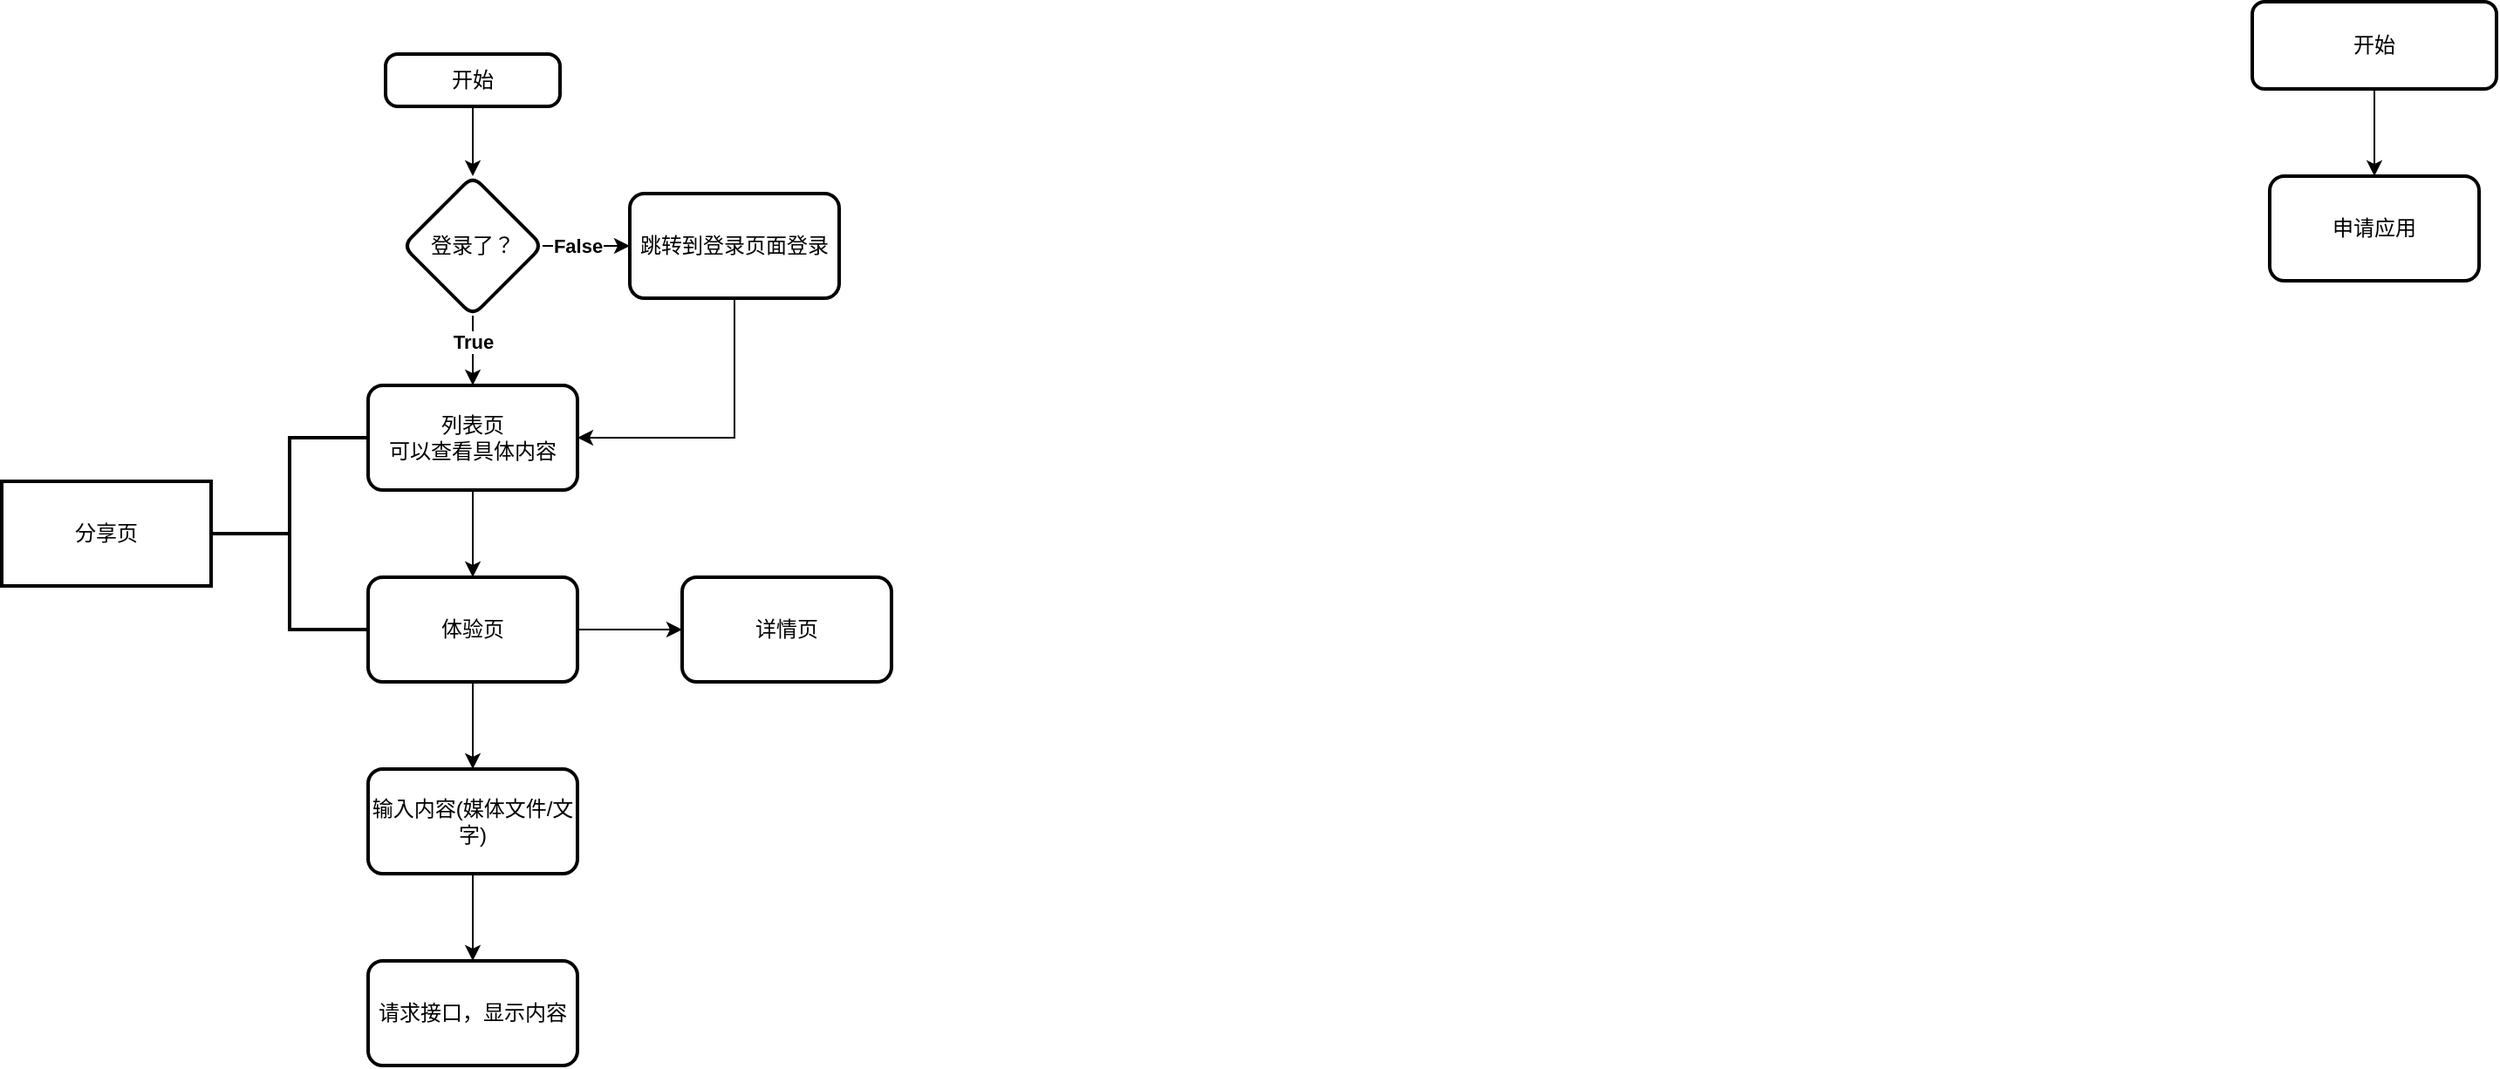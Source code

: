 <mxfile version="14.7.2" type="github">
  <diagram id="-9txFbedZ_HAj2P2Yp_4" name="Page-1">
    <mxGraphModel dx="1346" dy="936" grid="1" gridSize="10" guides="1" tooltips="1" connect="1" arrows="1" fold="1" page="0" pageScale="1" pageWidth="827" pageHeight="1169" math="0" shadow="0">
      <root>
        <mxCell id="0" />
        <mxCell id="1" parent="0" />
        <mxCell id="Ib_39vfmiWtISZfq1gjp-3" value="" style="edgeStyle=orthogonalEdgeStyle;rounded=0;orthogonalLoop=1;jettySize=auto;html=1;" parent="1" source="Ib_39vfmiWtISZfq1gjp-1" target="Ib_39vfmiWtISZfq1gjp-2" edge="1">
          <mxGeometry relative="1" as="geometry" />
        </mxCell>
        <mxCell id="Ib_39vfmiWtISZfq1gjp-1" value="开始" style="rounded=1;whiteSpace=wrap;html=1;absoluteArcSize=1;arcSize=14;strokeWidth=2;" parent="1" vertex="1">
          <mxGeometry x="-140" y="-260" width="100" height="30" as="geometry" />
        </mxCell>
        <mxCell id="Ib_39vfmiWtISZfq1gjp-5" value="" style="edgeStyle=orthogonalEdgeStyle;rounded=0;orthogonalLoop=1;jettySize=auto;html=1;" parent="1" source="Ib_39vfmiWtISZfq1gjp-2" target="Ib_39vfmiWtISZfq1gjp-4" edge="1">
          <mxGeometry relative="1" as="geometry" />
        </mxCell>
        <mxCell id="Ib_39vfmiWtISZfq1gjp-6" value="True" style="edgeLabel;html=1;align=center;verticalAlign=middle;resizable=0;points=[];fontStyle=1" parent="Ib_39vfmiWtISZfq1gjp-5" vertex="1" connectable="0">
          <mxGeometry x="-0.267" relative="1" as="geometry">
            <mxPoint as="offset" />
          </mxGeometry>
        </mxCell>
        <mxCell id="Ib_39vfmiWtISZfq1gjp-8" value="" style="edgeStyle=orthogonalEdgeStyle;rounded=0;orthogonalLoop=1;jettySize=auto;html=1;" parent="1" source="Ib_39vfmiWtISZfq1gjp-2" target="Ib_39vfmiWtISZfq1gjp-7" edge="1">
          <mxGeometry relative="1" as="geometry" />
        </mxCell>
        <mxCell id="Ib_39vfmiWtISZfq1gjp-10" value="False" style="edgeLabel;html=1;align=center;verticalAlign=middle;resizable=0;points=[];fontStyle=1" parent="Ib_39vfmiWtISZfq1gjp-8" vertex="1" connectable="0">
          <mxGeometry x="-0.04" y="-1" relative="1" as="geometry">
            <mxPoint x="-4" y="-1" as="offset" />
          </mxGeometry>
        </mxCell>
        <mxCell id="Ib_39vfmiWtISZfq1gjp-2" value="登录了？" style="rhombus;whiteSpace=wrap;html=1;rounded=1;strokeWidth=2;arcSize=14;" parent="1" vertex="1">
          <mxGeometry x="-130" y="-190" width="80" height="80" as="geometry" />
        </mxCell>
        <mxCell id="Ib_39vfmiWtISZfq1gjp-13" value="" style="edgeStyle=orthogonalEdgeStyle;rounded=0;orthogonalLoop=1;jettySize=auto;html=1;" parent="1" source="Ib_39vfmiWtISZfq1gjp-4" target="Ib_39vfmiWtISZfq1gjp-12" edge="1">
          <mxGeometry relative="1" as="geometry" />
        </mxCell>
        <mxCell id="Ib_39vfmiWtISZfq1gjp-4" value="列表页&lt;br&gt;可以查看具体内容" style="whiteSpace=wrap;html=1;rounded=1;strokeWidth=2;arcSize=14;" parent="1" vertex="1">
          <mxGeometry x="-150" y="-70" width="120" height="60" as="geometry" />
        </mxCell>
        <mxCell id="Ib_39vfmiWtISZfq1gjp-9" style="edgeStyle=orthogonalEdgeStyle;rounded=0;orthogonalLoop=1;jettySize=auto;html=1;exitX=0.5;exitY=1;exitDx=0;exitDy=0;entryX=1;entryY=0.5;entryDx=0;entryDy=0;" parent="1" source="Ib_39vfmiWtISZfq1gjp-7" target="Ib_39vfmiWtISZfq1gjp-4" edge="1">
          <mxGeometry relative="1" as="geometry" />
        </mxCell>
        <mxCell id="Ib_39vfmiWtISZfq1gjp-7" value="跳转到登录页面登录" style="whiteSpace=wrap;html=1;rounded=1;strokeWidth=2;arcSize=14;" parent="1" vertex="1">
          <mxGeometry y="-180" width="120" height="60" as="geometry" />
        </mxCell>
        <mxCell id="Ib_39vfmiWtISZfq1gjp-15" value="" style="edgeStyle=orthogonalEdgeStyle;rounded=0;orthogonalLoop=1;jettySize=auto;html=1;" parent="1" source="Ib_39vfmiWtISZfq1gjp-12" target="Ib_39vfmiWtISZfq1gjp-14" edge="1">
          <mxGeometry relative="1" as="geometry" />
        </mxCell>
        <mxCell id="Ib_39vfmiWtISZfq1gjp-19" value="" style="edgeStyle=orthogonalEdgeStyle;rounded=0;orthogonalLoop=1;jettySize=auto;html=1;" parent="1" source="Ib_39vfmiWtISZfq1gjp-12" target="Ib_39vfmiWtISZfq1gjp-18" edge="1">
          <mxGeometry relative="1" as="geometry" />
        </mxCell>
        <mxCell id="Ib_39vfmiWtISZfq1gjp-12" value="体验页" style="whiteSpace=wrap;html=1;rounded=1;strokeWidth=2;arcSize=14;" parent="1" vertex="1">
          <mxGeometry x="-150" y="40" width="120" height="60" as="geometry" />
        </mxCell>
        <mxCell id="Ib_39vfmiWtISZfq1gjp-17" value="" style="edgeStyle=orthogonalEdgeStyle;rounded=0;orthogonalLoop=1;jettySize=auto;html=1;" parent="1" source="Ib_39vfmiWtISZfq1gjp-14" target="Ib_39vfmiWtISZfq1gjp-16" edge="1">
          <mxGeometry relative="1" as="geometry" />
        </mxCell>
        <mxCell id="Ib_39vfmiWtISZfq1gjp-14" value="输入内容(媒体文件/文字)" style="whiteSpace=wrap;html=1;rounded=1;strokeWidth=2;arcSize=14;" parent="1" vertex="1">
          <mxGeometry x="-150" y="150" width="120" height="60" as="geometry" />
        </mxCell>
        <mxCell id="Ib_39vfmiWtISZfq1gjp-16" value="请求接口，显示内容" style="whiteSpace=wrap;html=1;rounded=1;strokeWidth=2;arcSize=14;" parent="1" vertex="1">
          <mxGeometry x="-150" y="260" width="120" height="60" as="geometry" />
        </mxCell>
        <mxCell id="Ib_39vfmiWtISZfq1gjp-18" value="详情页" style="whiteSpace=wrap;html=1;rounded=1;strokeWidth=2;arcSize=14;" parent="1" vertex="1">
          <mxGeometry x="30" y="40" width="120" height="60" as="geometry" />
        </mxCell>
        <mxCell id="Ib_39vfmiWtISZfq1gjp-20" value="" style="strokeWidth=2;html=1;shape=mxgraph.flowchart.annotation_2;align=left;labelPosition=right;pointerEvents=1;" parent="1" vertex="1">
          <mxGeometry x="-240" y="-40" width="90" height="110" as="geometry" />
        </mxCell>
        <mxCell id="Ib_39vfmiWtISZfq1gjp-21" value="分享页" style="whiteSpace=wrap;html=1;align=center;strokeWidth=2;rounded=0;shadow=0;" parent="1" vertex="1">
          <mxGeometry x="-360" y="-15" width="120" height="60" as="geometry" />
        </mxCell>
        <mxCell id="kHVaj7a_OxEphvGJ10V0-3" value="" style="edgeStyle=orthogonalEdgeStyle;rounded=0;orthogonalLoop=1;jettySize=auto;html=1;" edge="1" parent="1" source="kHVaj7a_OxEphvGJ10V0-1" target="kHVaj7a_OxEphvGJ10V0-2">
          <mxGeometry relative="1" as="geometry" />
        </mxCell>
        <mxCell id="kHVaj7a_OxEphvGJ10V0-1" value="开始" style="rounded=1;whiteSpace=wrap;html=1;absoluteArcSize=1;arcSize=14;strokeWidth=2;" vertex="1" parent="1">
          <mxGeometry x="930" y="-290" width="140" height="50" as="geometry" />
        </mxCell>
        <mxCell id="kHVaj7a_OxEphvGJ10V0-2" value="申请应用" style="whiteSpace=wrap;html=1;rounded=1;strokeWidth=2;arcSize=14;" vertex="1" parent="1">
          <mxGeometry x="940" y="-190" width="120" height="60" as="geometry" />
        </mxCell>
      </root>
    </mxGraphModel>
  </diagram>
</mxfile>
